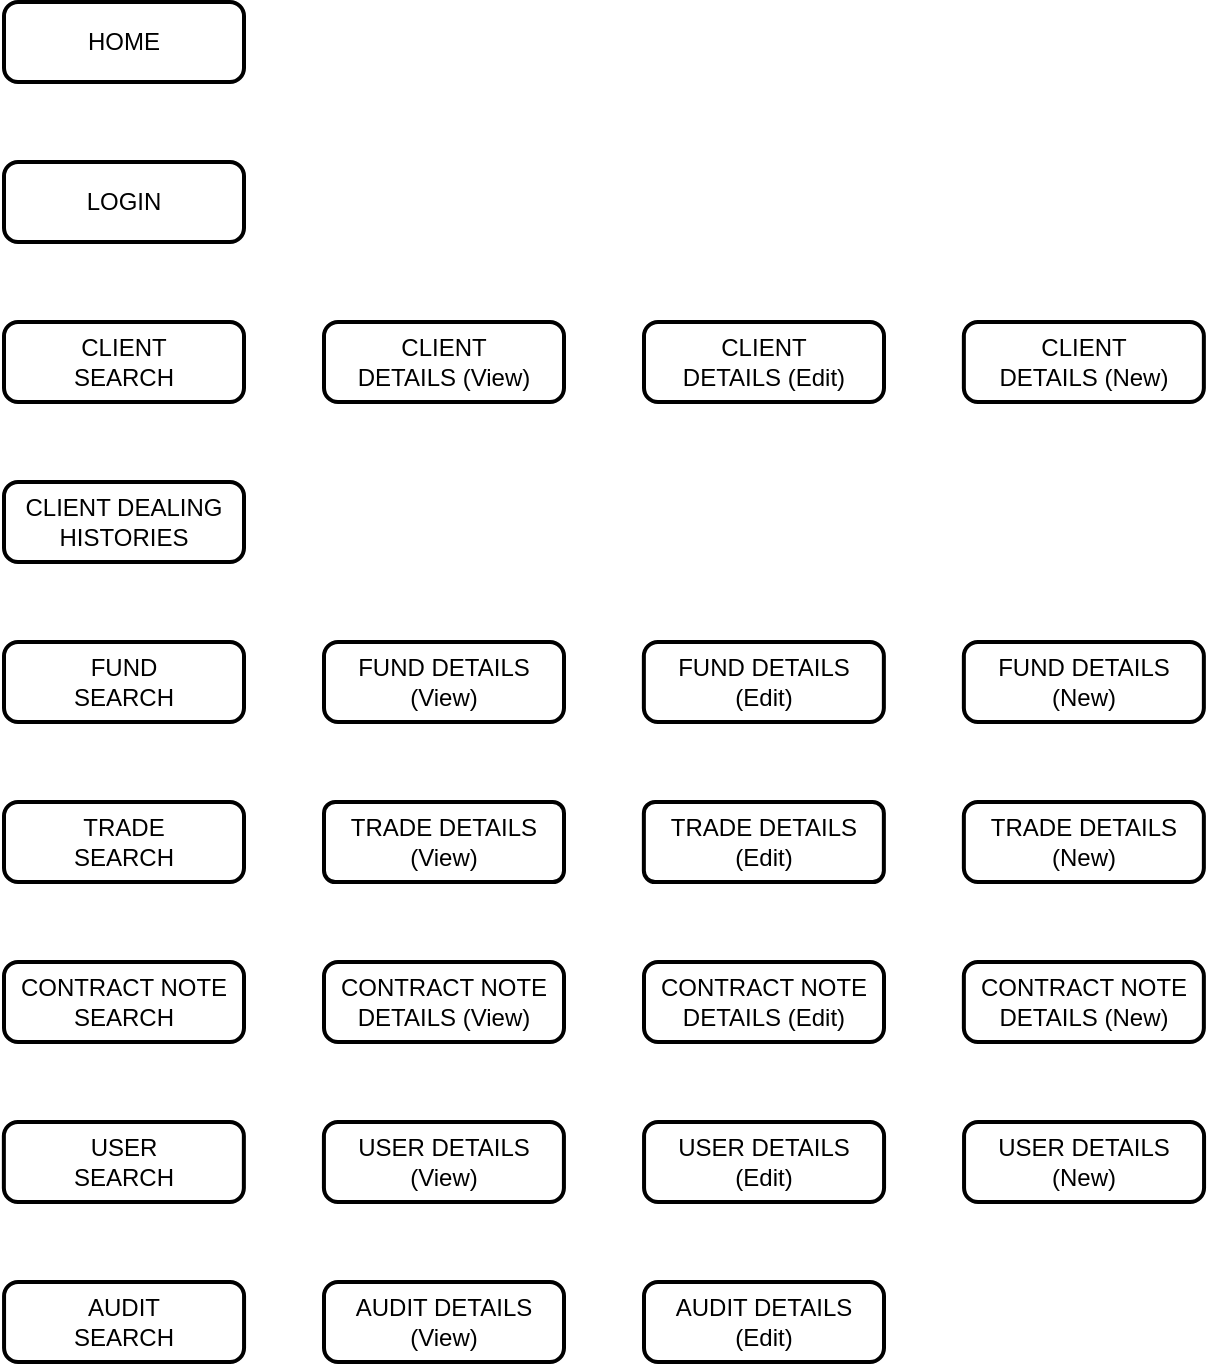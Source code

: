<mxfile version="25.0.1">
  <diagram name="Page-1" id="i09kFmueSt_x1h-3rjFH">
    <mxGraphModel dx="1084" dy="814" grid="1" gridSize="10" guides="1" tooltips="1" connect="1" arrows="1" fold="1" page="1" pageScale="1" pageWidth="1100" pageHeight="850" math="0" shadow="0">
      <root>
        <mxCell id="0" />
        <mxCell id="1" parent="0" />
        <mxCell id="QmtTjM1ZpUZV4uX6ulwN-12" value="HOME" style="rounded=1;whiteSpace=wrap;html=1;absoluteArcSize=1;arcSize=14;strokeWidth=2;" vertex="1" parent="1">
          <mxGeometry x="80" y="40" width="120" height="40" as="geometry" />
        </mxCell>
        <mxCell id="QmtTjM1ZpUZV4uX6ulwN-14" value="LOGIN" style="rounded=1;whiteSpace=wrap;html=1;absoluteArcSize=1;arcSize=14;strokeWidth=2;" vertex="1" parent="1">
          <mxGeometry x="80" y="120" width="120" height="40" as="geometry" />
        </mxCell>
        <mxCell id="QmtTjM1ZpUZV4uX6ulwN-19" value="CLIENT&lt;div&gt;SEARCH&lt;/div&gt;" style="rounded=1;whiteSpace=wrap;html=1;absoluteArcSize=1;arcSize=14;strokeWidth=2;" vertex="1" parent="1">
          <mxGeometry x="80" y="200" width="120" height="40" as="geometry" />
        </mxCell>
        <mxCell id="QmtTjM1ZpUZV4uX6ulwN-23" value="FUND&lt;div&gt;&lt;span style=&quot;background-color: initial;&quot;&gt;SEARCH&lt;/span&gt;&lt;br&gt;&lt;/div&gt;" style="rounded=1;whiteSpace=wrap;html=1;absoluteArcSize=1;arcSize=14;strokeWidth=2;" vertex="1" parent="1">
          <mxGeometry x="80" y="360" width="120" height="40" as="geometry" />
        </mxCell>
        <mxCell id="QmtTjM1ZpUZV4uX6ulwN-27" value="TRADE&lt;div&gt;&lt;span style=&quot;background-color: initial;&quot;&gt;SEARCH&lt;/span&gt;&lt;br&gt;&lt;/div&gt;" style="rounded=1;whiteSpace=wrap;html=1;absoluteArcSize=1;arcSize=14;strokeWidth=2;" vertex="1" parent="1">
          <mxGeometry x="80" y="440" width="120" height="40" as="geometry" />
        </mxCell>
        <mxCell id="QmtTjM1ZpUZV4uX6ulwN-30" value="CLIENT&lt;div&gt;DETAILS (View)&lt;/div&gt;" style="rounded=1;whiteSpace=wrap;html=1;absoluteArcSize=1;arcSize=14;strokeWidth=2;" vertex="1" parent="1">
          <mxGeometry x="240" y="200" width="120" height="40" as="geometry" />
        </mxCell>
        <mxCell id="QmtTjM1ZpUZV4uX6ulwN-32" value="CLIENT&lt;div&gt;DETAILS (Edit)&lt;/div&gt;" style="rounded=1;whiteSpace=wrap;html=1;absoluteArcSize=1;arcSize=14;strokeWidth=2;" vertex="1" parent="1">
          <mxGeometry x="400" y="200" width="120" height="40" as="geometry" />
        </mxCell>
        <mxCell id="QmtTjM1ZpUZV4uX6ulwN-34" value="CLIENT DEALING&lt;div&gt;HISTORIES&lt;/div&gt;" style="rounded=1;whiteSpace=wrap;html=1;absoluteArcSize=1;arcSize=14;strokeWidth=2;" vertex="1" parent="1">
          <mxGeometry x="80" y="280" width="120" height="40" as="geometry" />
        </mxCell>
        <mxCell id="QmtTjM1ZpUZV4uX6ulwN-35" value="CLIENT&lt;div&gt;DETAILS (New)&lt;/div&gt;" style="rounded=1;whiteSpace=wrap;html=1;absoluteArcSize=1;arcSize=14;strokeWidth=2;" vertex="1" parent="1">
          <mxGeometry x="559.93" y="200" width="120" height="40" as="geometry" />
        </mxCell>
        <mxCell id="QmtTjM1ZpUZV4uX6ulwN-39" value="FUND DETAILS&lt;div&gt;(View)&lt;/div&gt;" style="rounded=1;whiteSpace=wrap;html=1;absoluteArcSize=1;arcSize=14;strokeWidth=2;" vertex="1" parent="1">
          <mxGeometry x="240" y="360" width="120" height="40" as="geometry" />
        </mxCell>
        <mxCell id="QmtTjM1ZpUZV4uX6ulwN-40" value="&lt;div&gt;FUND DETAILS&lt;/div&gt;&lt;div&gt;(Edit)&lt;/div&gt;" style="rounded=1;whiteSpace=wrap;html=1;absoluteArcSize=1;arcSize=14;strokeWidth=2;" vertex="1" parent="1">
          <mxGeometry x="399.93" y="360" width="120" height="40" as="geometry" />
        </mxCell>
        <mxCell id="QmtTjM1ZpUZV4uX6ulwN-41" value="FUND DETAILS&lt;div&gt;(New)&lt;/div&gt;" style="rounded=1;whiteSpace=wrap;html=1;absoluteArcSize=1;arcSize=14;strokeWidth=2;" vertex="1" parent="1">
          <mxGeometry x="559.93" y="360" width="120" height="40" as="geometry" />
        </mxCell>
        <mxCell id="QmtTjM1ZpUZV4uX6ulwN-44" value="TRADE DETAILS&lt;div&gt;(View)&lt;/div&gt;" style="whiteSpace=wrap;html=1;rounded=1;arcSize=14;strokeWidth=2;" vertex="1" parent="1">
          <mxGeometry x="240" y="440" width="120" height="40" as="geometry" />
        </mxCell>
        <mxCell id="QmtTjM1ZpUZV4uX6ulwN-47" value="TRADE DETAILS&lt;div&gt;(Edit)&lt;/div&gt;" style="whiteSpace=wrap;html=1;rounded=1;arcSize=14;strokeWidth=2;" vertex="1" parent="1">
          <mxGeometry x="399.93" y="440" width="120" height="40" as="geometry" />
        </mxCell>
        <mxCell id="QmtTjM1ZpUZV4uX6ulwN-48" value="TRADE&amp;nbsp;&lt;span style=&quot;background-color: initial;&quot;&gt;DETAILS&lt;/span&gt;&lt;div&gt;&lt;span style=&quot;background-color: initial;&quot;&gt;(New)&lt;/span&gt;&lt;/div&gt;" style="rounded=1;whiteSpace=wrap;html=1;absoluteArcSize=1;arcSize=14;strokeWidth=2;" vertex="1" parent="1">
          <mxGeometry x="559.93" y="440" width="120" height="40" as="geometry" />
        </mxCell>
        <mxCell id="QmtTjM1ZpUZV4uX6ulwN-49" value="&lt;div&gt;&lt;span style=&quot;background-color: initial;&quot;&gt;CONTRACT NOTE&lt;/span&gt;&lt;/div&gt;&lt;div&gt;&lt;span style=&quot;background-color: initial;&quot;&gt;DETAILS&amp;nbsp;&lt;/span&gt;&lt;span style=&quot;background-color: initial;&quot;&gt;(New)&lt;/span&gt;&lt;/div&gt;" style="rounded=1;whiteSpace=wrap;html=1;absoluteArcSize=1;arcSize=14;strokeWidth=2;" vertex="1" parent="1">
          <mxGeometry x="559.93" y="520" width="120" height="40" as="geometry" />
        </mxCell>
        <mxCell id="QmtTjM1ZpUZV4uX6ulwN-53" value="&lt;div&gt;&lt;span style=&quot;background-color: initial;&quot;&gt;CONTRACT NOTE&lt;/span&gt;&lt;/div&gt;&lt;div&gt;&lt;span style=&quot;background-color: initial;&quot;&gt;SEARCH&lt;/span&gt;&lt;br&gt;&lt;/div&gt;" style="rounded=1;whiteSpace=wrap;html=1;absoluteArcSize=1;arcSize=14;strokeWidth=2;" vertex="1" parent="1">
          <mxGeometry x="80" y="520" width="120" height="40" as="geometry" />
        </mxCell>
        <mxCell id="QmtTjM1ZpUZV4uX6ulwN-55" value="&lt;div&gt;&lt;span style=&quot;background-color: initial;&quot;&gt;CONTRACT NOTE&lt;/span&gt;&lt;/div&gt;&lt;div&gt;DETAILS (View)&lt;/div&gt;" style="rounded=1;whiteSpace=wrap;html=1;absoluteArcSize=1;arcSize=14;strokeWidth=2;" vertex="1" parent="1">
          <mxGeometry x="240" y="520" width="120" height="40" as="geometry" />
        </mxCell>
        <mxCell id="QmtTjM1ZpUZV4uX6ulwN-56" value="&lt;div&gt;&lt;span style=&quot;background-color: initial;&quot;&gt;CONTRACT NOTE&lt;/span&gt;&lt;/div&gt;&lt;div&gt;DETAILS (Edit)&lt;/div&gt;" style="rounded=1;whiteSpace=wrap;html=1;absoluteArcSize=1;arcSize=14;strokeWidth=2;" vertex="1" parent="1">
          <mxGeometry x="400" y="520" width="120" height="40" as="geometry" />
        </mxCell>
        <mxCell id="QmtTjM1ZpUZV4uX6ulwN-59" value="USER&lt;div&gt;SEARCH&lt;/div&gt;" style="rounded=1;whiteSpace=wrap;html=1;absoluteArcSize=1;arcSize=14;strokeWidth=2;" vertex="1" parent="1">
          <mxGeometry x="79.93" y="600" width="120" height="40" as="geometry" />
        </mxCell>
        <mxCell id="QmtTjM1ZpUZV4uX6ulwN-60" value="USER DETAILS&lt;div&gt;(Edit)&lt;/div&gt;" style="rounded=1;whiteSpace=wrap;html=1;absoluteArcSize=1;arcSize=14;strokeWidth=2;" vertex="1" parent="1">
          <mxGeometry x="400.03" y="600" width="120" height="40" as="geometry" />
        </mxCell>
        <mxCell id="QmtTjM1ZpUZV4uX6ulwN-62" value="USER DETAILS&lt;div&gt;(View)&lt;/div&gt;" style="rounded=1;whiteSpace=wrap;html=1;absoluteArcSize=1;arcSize=14;strokeWidth=2;" vertex="1" parent="1">
          <mxGeometry x="239.96" y="600" width="120" height="40" as="geometry" />
        </mxCell>
        <mxCell id="QmtTjM1ZpUZV4uX6ulwN-63" value="USER DETAILS&lt;div&gt;(New)&lt;/div&gt;" style="rounded=1;whiteSpace=wrap;html=1;absoluteArcSize=1;arcSize=14;strokeWidth=2;" vertex="1" parent="1">
          <mxGeometry x="560.03" y="600" width="120" height="40" as="geometry" />
        </mxCell>
        <mxCell id="QmtTjM1ZpUZV4uX6ulwN-66" value="AUDIT&lt;div&gt;SEARCH&lt;/div&gt;" style="rounded=1;whiteSpace=wrap;html=1;absoluteArcSize=1;arcSize=14;strokeWidth=2;" vertex="1" parent="1">
          <mxGeometry x="80.03" y="680" width="120" height="40" as="geometry" />
        </mxCell>
        <mxCell id="QmtTjM1ZpUZV4uX6ulwN-67" value="AUDIT DETAILS&lt;div&gt;(Edit)&lt;/div&gt;" style="rounded=1;whiteSpace=wrap;html=1;absoluteArcSize=1;arcSize=14;strokeWidth=2;" vertex="1" parent="1">
          <mxGeometry x="400" y="680" width="120" height="40" as="geometry" />
        </mxCell>
        <mxCell id="QmtTjM1ZpUZV4uX6ulwN-68" value="AUDIT DETAILS&lt;div&gt;(View)&lt;/div&gt;" style="rounded=1;whiteSpace=wrap;html=1;absoluteArcSize=1;arcSize=14;strokeWidth=2;" vertex="1" parent="1">
          <mxGeometry x="240.0" y="680" width="120" height="40" as="geometry" />
        </mxCell>
      </root>
    </mxGraphModel>
  </diagram>
</mxfile>
